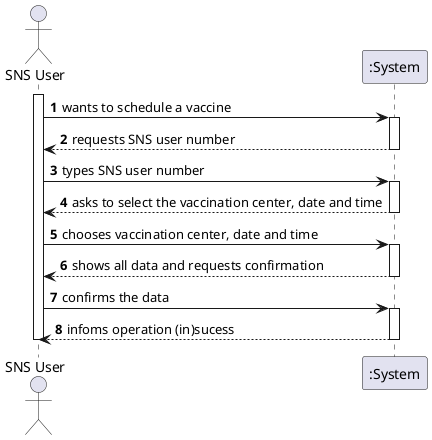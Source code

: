 @startuml
'https://plantuml.com/sequence-diagram

autonumber

actor "SNS User" as User

activate User
User -> ":System" : wants to schedule a vaccine
activate ":System"
":System" --> User : requests SNS user number
deactivate ":System"

User -> ":System" : types SNS user number
activate ":System"
":System" --> User : asks to select the vaccination center, date and time
deactivate ":System"

User -> ":System" : chooses vaccination center, date and time
activate ":System"
":System" --> User : shows all data and requests confirmation
deactivate ":System"

User-> ":System" : confirms the data
activate ":System"
":System" --> User : infoms operation (in)sucess
deactivate ":System"


deactivate User
@enduml